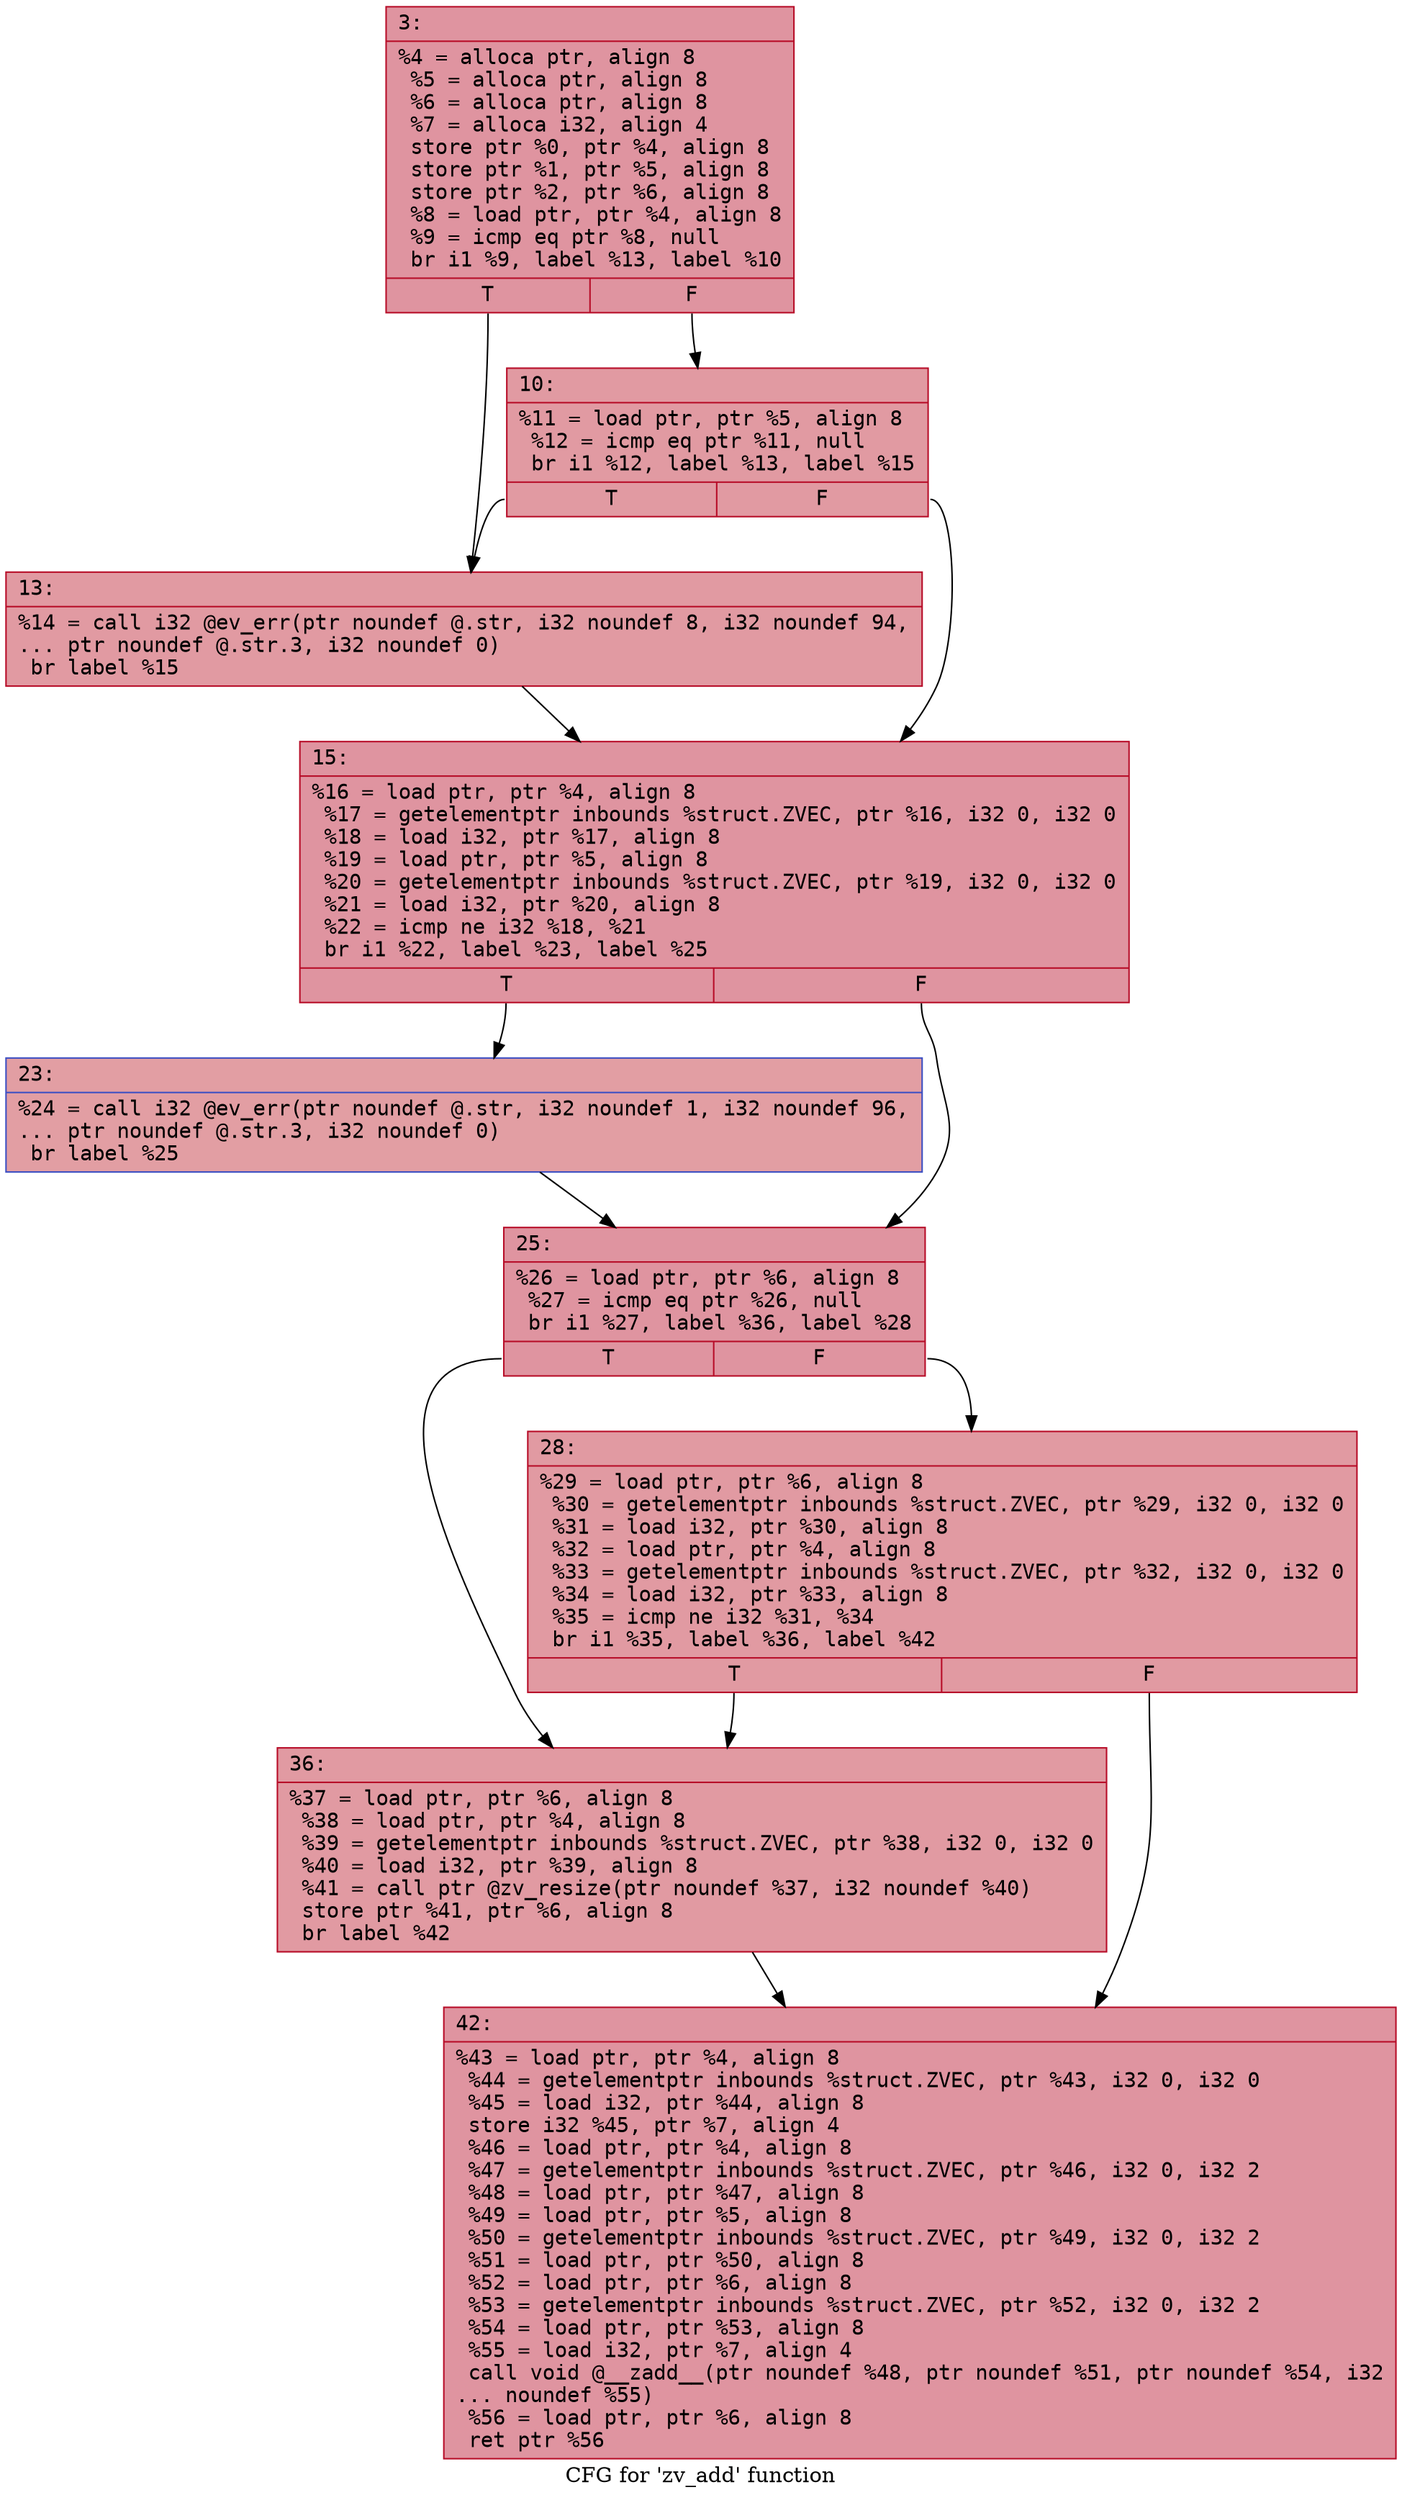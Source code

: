 digraph "CFG for 'zv_add' function" {
	label="CFG for 'zv_add' function";

	Node0x600000d8d590 [shape=record,color="#b70d28ff", style=filled, fillcolor="#b70d2870" fontname="Courier",label="{3:\l|  %4 = alloca ptr, align 8\l  %5 = alloca ptr, align 8\l  %6 = alloca ptr, align 8\l  %7 = alloca i32, align 4\l  store ptr %0, ptr %4, align 8\l  store ptr %1, ptr %5, align 8\l  store ptr %2, ptr %6, align 8\l  %8 = load ptr, ptr %4, align 8\l  %9 = icmp eq ptr %8, null\l  br i1 %9, label %13, label %10\l|{<s0>T|<s1>F}}"];
	Node0x600000d8d590:s0 -> Node0x600000d8d630[tooltip="3 -> 13\nProbability 37.50%" ];
	Node0x600000d8d590:s1 -> Node0x600000d8d5e0[tooltip="3 -> 10\nProbability 62.50%" ];
	Node0x600000d8d5e0 [shape=record,color="#b70d28ff", style=filled, fillcolor="#bb1b2c70" fontname="Courier",label="{10:\l|  %11 = load ptr, ptr %5, align 8\l  %12 = icmp eq ptr %11, null\l  br i1 %12, label %13, label %15\l|{<s0>T|<s1>F}}"];
	Node0x600000d8d5e0:s0 -> Node0x600000d8d630[tooltip="10 -> 13\nProbability 37.50%" ];
	Node0x600000d8d5e0:s1 -> Node0x600000d8d680[tooltip="10 -> 15\nProbability 62.50%" ];
	Node0x600000d8d630 [shape=record,color="#b70d28ff", style=filled, fillcolor="#bb1b2c70" fontname="Courier",label="{13:\l|  %14 = call i32 @ev_err(ptr noundef @.str, i32 noundef 8, i32 noundef 94,\l... ptr noundef @.str.3, i32 noundef 0)\l  br label %15\l}"];
	Node0x600000d8d630 -> Node0x600000d8d680[tooltip="13 -> 15\nProbability 100.00%" ];
	Node0x600000d8d680 [shape=record,color="#b70d28ff", style=filled, fillcolor="#b70d2870" fontname="Courier",label="{15:\l|  %16 = load ptr, ptr %4, align 8\l  %17 = getelementptr inbounds %struct.ZVEC, ptr %16, i32 0, i32 0\l  %18 = load i32, ptr %17, align 8\l  %19 = load ptr, ptr %5, align 8\l  %20 = getelementptr inbounds %struct.ZVEC, ptr %19, i32 0, i32 0\l  %21 = load i32, ptr %20, align 8\l  %22 = icmp ne i32 %18, %21\l  br i1 %22, label %23, label %25\l|{<s0>T|<s1>F}}"];
	Node0x600000d8d680:s0 -> Node0x600000d8d6d0[tooltip="15 -> 23\nProbability 50.00%" ];
	Node0x600000d8d680:s1 -> Node0x600000d8d720[tooltip="15 -> 25\nProbability 50.00%" ];
	Node0x600000d8d6d0 [shape=record,color="#3d50c3ff", style=filled, fillcolor="#be242e70" fontname="Courier",label="{23:\l|  %24 = call i32 @ev_err(ptr noundef @.str, i32 noundef 1, i32 noundef 96,\l... ptr noundef @.str.3, i32 noundef 0)\l  br label %25\l}"];
	Node0x600000d8d6d0 -> Node0x600000d8d720[tooltip="23 -> 25\nProbability 100.00%" ];
	Node0x600000d8d720 [shape=record,color="#b70d28ff", style=filled, fillcolor="#b70d2870" fontname="Courier",label="{25:\l|  %26 = load ptr, ptr %6, align 8\l  %27 = icmp eq ptr %26, null\l  br i1 %27, label %36, label %28\l|{<s0>T|<s1>F}}"];
	Node0x600000d8d720:s0 -> Node0x600000d8d7c0[tooltip="25 -> 36\nProbability 37.50%" ];
	Node0x600000d8d720:s1 -> Node0x600000d8d770[tooltip="25 -> 28\nProbability 62.50%" ];
	Node0x600000d8d770 [shape=record,color="#b70d28ff", style=filled, fillcolor="#bb1b2c70" fontname="Courier",label="{28:\l|  %29 = load ptr, ptr %6, align 8\l  %30 = getelementptr inbounds %struct.ZVEC, ptr %29, i32 0, i32 0\l  %31 = load i32, ptr %30, align 8\l  %32 = load ptr, ptr %4, align 8\l  %33 = getelementptr inbounds %struct.ZVEC, ptr %32, i32 0, i32 0\l  %34 = load i32, ptr %33, align 8\l  %35 = icmp ne i32 %31, %34\l  br i1 %35, label %36, label %42\l|{<s0>T|<s1>F}}"];
	Node0x600000d8d770:s0 -> Node0x600000d8d7c0[tooltip="28 -> 36\nProbability 50.00%" ];
	Node0x600000d8d770:s1 -> Node0x600000d8d810[tooltip="28 -> 42\nProbability 50.00%" ];
	Node0x600000d8d7c0 [shape=record,color="#b70d28ff", style=filled, fillcolor="#bb1b2c70" fontname="Courier",label="{36:\l|  %37 = load ptr, ptr %6, align 8\l  %38 = load ptr, ptr %4, align 8\l  %39 = getelementptr inbounds %struct.ZVEC, ptr %38, i32 0, i32 0\l  %40 = load i32, ptr %39, align 8\l  %41 = call ptr @zv_resize(ptr noundef %37, i32 noundef %40)\l  store ptr %41, ptr %6, align 8\l  br label %42\l}"];
	Node0x600000d8d7c0 -> Node0x600000d8d810[tooltip="36 -> 42\nProbability 100.00%" ];
	Node0x600000d8d810 [shape=record,color="#b70d28ff", style=filled, fillcolor="#b70d2870" fontname="Courier",label="{42:\l|  %43 = load ptr, ptr %4, align 8\l  %44 = getelementptr inbounds %struct.ZVEC, ptr %43, i32 0, i32 0\l  %45 = load i32, ptr %44, align 8\l  store i32 %45, ptr %7, align 4\l  %46 = load ptr, ptr %4, align 8\l  %47 = getelementptr inbounds %struct.ZVEC, ptr %46, i32 0, i32 2\l  %48 = load ptr, ptr %47, align 8\l  %49 = load ptr, ptr %5, align 8\l  %50 = getelementptr inbounds %struct.ZVEC, ptr %49, i32 0, i32 2\l  %51 = load ptr, ptr %50, align 8\l  %52 = load ptr, ptr %6, align 8\l  %53 = getelementptr inbounds %struct.ZVEC, ptr %52, i32 0, i32 2\l  %54 = load ptr, ptr %53, align 8\l  %55 = load i32, ptr %7, align 4\l  call void @__zadd__(ptr noundef %48, ptr noundef %51, ptr noundef %54, i32\l... noundef %55)\l  %56 = load ptr, ptr %6, align 8\l  ret ptr %56\l}"];
}
